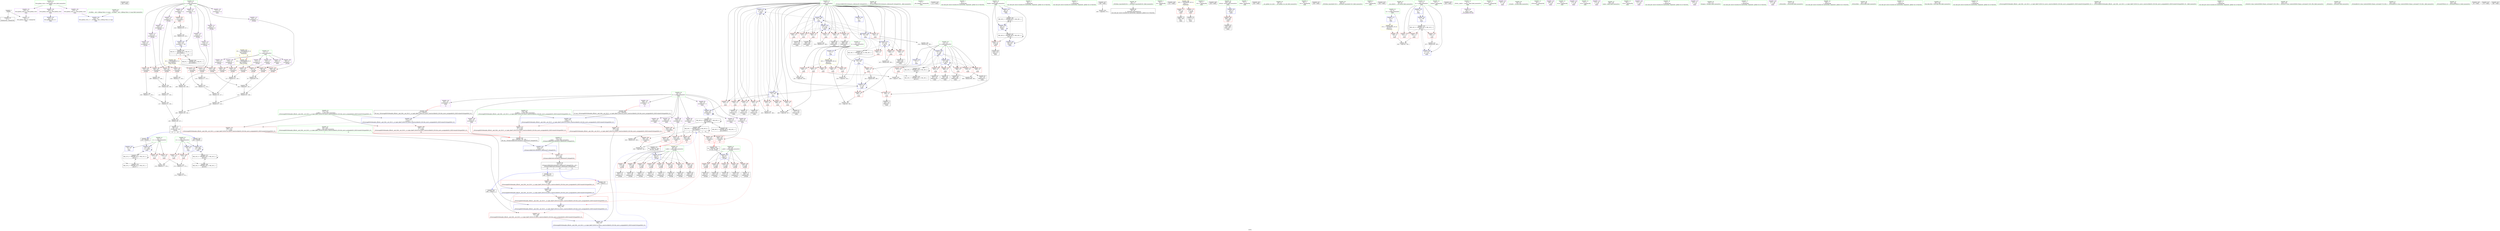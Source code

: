 digraph "SVFG" {
	label="SVFG";

	Node0x557be416a660 [shape=record,color=grey,label="{NodeID: 0\nNullPtr}"];
	Node0x557be416a660 -> Node0x557be417e500[style=solid];
	Node0x557be416a660 -> Node0x557be41821c0[style=solid];
	Node0x557be41c0430 [shape=record,color=black,label="{NodeID: 443\n196 = PHI()\n}"];
	Node0x557be4180510 [shape=record,color=red,label="{NodeID: 194\n126\<--125\n\<--arrayidx16\n_Z3calii\n}"];
	Node0x557be4180510 -> Node0x557be4190810[style=solid];
	Node0x557be417cec0 [shape=record,color=purple,label="{NodeID: 111\n100\<--23\narrayidx4\<--p\n_Z3calii\n}"];
	Node0x557be417cec0 -> Node0x557be4185f90[style=solid];
	Node0x557be417b730 [shape=record,color=green,label="{NodeID: 28\n19\<--20\nw\<--w_field_insensitive\nGlob }"];
	Node0x557be417b730 -> Node0x557be41802a0[style=solid];
	Node0x557be417b730 -> Node0x557be417d2b0[style=solid];
	Node0x557be417b730 -> Node0x557be417d380[style=solid];
	Node0x557be417b730 -> Node0x557be417d450[style=solid];
	Node0x557be417b730 -> Node0x557be417d520[style=solid];
	Node0x557be417b730 -> Node0x557be417d5f0[style=solid];
	Node0x557be417b730 -> Node0x557be417d6c0[style=solid];
	Node0x557be417b730 -> Node0x557be417d790[style=solid];
	Node0x557be417b730 -> Node0x557be417d860[style=solid];
	Node0x557be417b730 -> Node0x557be417d930[style=solid];
	Node0x557be4187a10 [shape=record,color=black,label="{NodeID: 388\nMR_30V_7 = PHI(MR_30V_9, MR_30V_6, )\npts\{200000 \}\n|{|<s8>12|<s9>12|<s10>12}}"];
	Node0x557be4187a10 -> Node0x557be4180b90[style=dashed];
	Node0x557be4187a10 -> Node0x557be4180c60[style=dashed];
	Node0x557be4187a10 -> Node0x557be4180d30[style=dashed];
	Node0x557be4187a10 -> Node0x557be4180e00[style=dashed];
	Node0x557be4187a10 -> Node0x557be4180ed0[style=dashed];
	Node0x557be4187a10 -> Node0x557be4180fa0[style=dashed];
	Node0x557be4187a10 -> Node0x557be41a2f70[style=dashed];
	Node0x557be4187a10 -> Node0x557be4187a10[style=dashed];
	Node0x557be4187a10:s8 -> Node0x557be4181480[style=dashed,color=red];
	Node0x557be4187a10:s9 -> Node0x557be4181550[style=dashed,color=red];
	Node0x557be4187a10:s10 -> Node0x557be418b4d0[style=dashed,color=red];
	Node0x557be4181cc0 [shape=record,color=blue,label="{NodeID: 222\n25\<--26\nc1\<--\nGlob }"];
	Node0x557be4181cc0 -> Node0x557be41a5080[style=dashed];
	Node0x557be41836f0 [shape=record,color=red,label="{NodeID: 139\n206\<--13\n\<--i\nmain\n}"];
	Node0x557be41836f0 -> Node0x557be4191a10[style=solid];
	Node0x557be417e230 [shape=record,color=green,label="{NodeID: 56\n387\<--388\n_ZSt4moveIRiEONSt16remove_referenceIT_E4typeEOS2_\<--_ZSt4moveIRiEONSt16remove_referenceIT_E4typeEOS2__field_insensitive\n}"];
	Node0x557be4190210 [shape=record,color=grey,label="{NodeID: 333\n157 = Binary(151, 156, )\n}"];
	Node0x557be4190210 -> Node0x557be4190090[style=solid];
	Node0x557be418b330 [shape=record,color=blue,label="{NodeID: 250\n379\<--376\n__b.addr\<--__b\n_ZSt4swapIiENSt9enable_ifIXsr6__and_ISt6__not_ISt15__is_tuple_likeIT_EESt21is_move_constructibleIS3_ESt18is_move_assignableIS3_EEE5valueEvE4typeERS3_SC_\n}"];
	Node0x557be418b330 -> Node0x557be41812e0[style=dashed];
	Node0x557be418b330 -> Node0x557be41813b0[style=dashed];
	Node0x557be4184db0 [shape=record,color=red,label="{NodeID: 167\n271\<--25\n\<--c1\nmain\n}"];
	Node0x557be4184db0 -> Node0x557be418fc10[style=solid];
	Node0x557be417f9b0 [shape=record,color=black,label="{NodeID: 84\n262\<--261\nidxprom34\<--\nmain\n}"];
	Node0x557be416b860 [shape=record,color=green,label="{NodeID: 1\n7\<--1\n__dso_handle\<--dummyObj\nGlob }"];
	Node0x557be41c0530 [shape=record,color=black,label="{NodeID: 444\n213 = PHI()\n}"];
	Node0x557be41805e0 [shape=record,color=red,label="{NodeID: 195\n133\<--132\n\<--arrayidx21\n_Z3calii\n}"];
	Node0x557be41805e0 -> Node0x557be4191110[style=solid];
	Node0x557be417cf90 [shape=record,color=purple,label="{NodeID: 112\n105\<--23\narrayidx6\<--p\n_Z3calii\n}"];
	Node0x557be417cf90 -> Node0x557be4186060[style=solid];
	Node0x557be417b830 [shape=record,color=green,label="{NodeID: 29\n21\<--22\nl\<--l_field_insensitive\nGlob }"];
	Node0x557be417b830 -> Node0x557be417da00[style=solid];
	Node0x557be417b830 -> Node0x557be417cab0[style=solid];
	Node0x557be417b830 -> Node0x557be417cb80[style=solid];
	Node0x557be417b830 -> Node0x557be417cc50[style=solid];
	Node0x557be417b830 -> Node0x557be417cd20[style=solid];
	Node0x557be417b830 -> Node0x557be417cdf0[style=solid];
	Node0x557be4181dc0 [shape=record,color=blue,label="{NodeID: 223\n28\<--26\nc2\<--\nGlob }"];
	Node0x557be4181dc0 -> Node0x557be41a5170[style=dashed];
	Node0x557be41837c0 [shape=record,color=red,label="{NodeID: 140\n210\<--13\n\<--i\nmain\n}"];
	Node0x557be41837c0 -> Node0x557be417f4d0[style=solid];
	Node0x557be417e330 [shape=record,color=green,label="{NodeID: 57\n414\<--415\n__t.addr\<--__t.addr_field_insensitive\n_ZSt4moveIRiEONSt16remove_referenceIT_E4typeEOS2_\n}"];
	Node0x557be417e330 -> Node0x557be41816f0[style=solid];
	Node0x557be417e330 -> Node0x557be418b670[style=solid];
	Node0x557be4190390 [shape=record,color=grey,label="{NodeID: 334\n309 = Binary(308, 180, )\n}"];
	Node0x557be4190390 -> Node0x557be418ae50[style=solid];
	Node0x557be418b400 [shape=record,color=blue,label="{NodeID: 251\n381\<--389\n__tmp\<--\n_ZSt4swapIiENSt9enable_ifIXsr6__and_ISt6__not_ISt15__is_tuple_likeIT_EESt21is_move_constructibleIS3_ESt18is_move_assignableIS3_EEE5valueEvE4typeERS3_SC_\n}"];
	Node0x557be418b400 -> Node0x557be4181550[style=dashed];
	Node0x557be418b400 -> Node0x557be4181620[style=dashed];
	Node0x557be4184e80 [shape=record,color=red,label="{NodeID: 168\n277\<--25\n\<--c1\nmain\n}"];
	Node0x557be4184e80 -> Node0x557be418f310[style=solid];
	Node0x557be417fa80 [shape=record,color=black,label="{NodeID: 85\n266\<--265\nidxprom36\<--\nmain\n}"];
	Node0x557be416a110 [shape=record,color=green,label="{NodeID: 2\n9\<--1\n\<--dummyObj\nCan only get source location for instruction, argument, global var or function.}"];
	Node0x557be41c0630 [shape=record,color=black,label="{NodeID: 445\n259 = PHI(80, )\n}"];
	Node0x557be41c0630 -> Node0x557be418abe0[style=solid];
	Node0x557be419f370 [shape=record,color=black,label="{NodeID: 362\nMR_8V_3 = PHI(MR_8V_4, MR_8V_2, )\npts\{240000 \}\n|{|<s3>9|<s4>10}}"];
	Node0x557be419f370 -> Node0x557be4180ac0[style=dashed];
	Node0x557be419f370 -> Node0x557be418a700[style=dashed];
	Node0x557be419f370 -> Node0x557be41a6070[style=dashed];
	Node0x557be419f370:s3 -> Node0x557be41aaf90[style=dashed,color=red];
	Node0x557be419f370:s4 -> Node0x557be41aaf90[style=dashed,color=red];
	Node0x557be41806b0 [shape=record,color=red,label="{NodeID: 196\n138\<--137\n\<--arrayidx24\n_Z3calii\n}"];
	Node0x557be41806b0 -> Node0x557be418ff10[style=solid];
	Node0x557be417d060 [shape=record,color=purple,label="{NodeID: 113\n110\<--23\narrayidx9\<--p\n_Z3calii\n}"];
	Node0x557be417d060 -> Node0x557be4186130[style=solid];
	Node0x557be417b930 [shape=record,color=green,label="{NodeID: 30\n23\<--24\np\<--p_field_insensitive\nGlob }"];
	Node0x557be417b930 -> Node0x557be417cec0[style=solid];
	Node0x557be417b930 -> Node0x557be417cf90[style=solid];
	Node0x557be417b930 -> Node0x557be417d060[style=solid];
	Node0x557be417b930 -> Node0x557be417d130[style=solid];
	Node0x557be417b930 -> Node0x557be4182390[style=solid];
	Node0x557be417b930 -> Node0x557be4182420[style=solid];
	Node0x557be417b930 -> Node0x557be41824b0[style=solid];
	Node0x557be417b930 -> Node0x557be4182580[style=solid];
	Node0x557be417b930 -> Node0x557be4182650[style=solid];
	Node0x557be417b930 -> Node0x557be4182720[style=solid];
	Node0x557be417b930 -> Node0x557be41827f0[style=solid];
	Node0x557be4181ec0 [shape=record,color=blue,label="{NodeID: 224\n30\<--31\nfound\<--\nGlob }"];
	Node0x557be4181ec0 -> Node0x557be41a5670[style=dashed];
	Node0x557be4183890 [shape=record,color=red,label="{NodeID: 141\n214\<--13\n\<--i\nmain\n}"];
	Node0x557be4183890 -> Node0x557be417f5a0[style=solid];
	Node0x557be417e400 [shape=record,color=green,label="{NodeID: 58\n53\<--419\n_GLOBAL__sub_I_Qifeng.Chen_0_0.cpp\<--_GLOBAL__sub_I_Qifeng.Chen_0_0.cpp_field_insensitive\n}"];
	Node0x557be417e400 -> Node0x557be41820c0[style=solid];
	Node0x557be4190510 [shape=record,color=grey,label="{NodeID: 335\n140 = Binary(129, 139, )\n}"];
	Node0x557be4190510 -> Node0x557be4190090[style=solid];
	Node0x557be418b4d0 [shape=record,color=blue,label="{NodeID: 252\n394\<--393\n\<--\n_ZSt4swapIiENSt9enable_ifIXsr6__and_ISt6__not_ISt15__is_tuple_likeIT_EESt21is_move_constructibleIS3_ESt18is_move_assignableIS3_EEE5valueEvE4typeERS3_SC_\n}"];
	Node0x557be418b4d0 -> Node0x557be4181620[style=dashed];
	Node0x557be418b4d0 -> Node0x557be418b5a0[style=dashed];
	Node0x557be4184f50 [shape=record,color=red,label="{NodeID: 169\n272\<--28\n\<--c2\nmain\n}"];
	Node0x557be4184f50 -> Node0x557be418fc10[style=solid];
	Node0x557be417fb50 [shape=record,color=black,label="{NodeID: 86\n286\<--285\nidxprom43\<--\nmain\n}"];
	Node0x557be416a6f0 [shape=record,color=green,label="{NodeID: 3\n26\<--1\n\<--dummyObj\nCan only get source location for instruction, argument, global var or function.}"];
	Node0x557be41c0820 [shape=record,color=black,label="{NodeID: 446\n269 = PHI(80, )\n}"];
	Node0x557be41c0820 -> Node0x557be418acb0[style=solid];
	Node0x557be4180780 [shape=record,color=red,label="{NodeID: 197\n144\<--143\n\<--arrayidx28\n_Z3calii\n}"];
	Node0x557be4180780 -> Node0x557be418fa90[style=solid];
	Node0x557be417d130 [shape=record,color=purple,label="{NodeID: 114\n114\<--23\narrayidx11\<--p\n_Z3calii\n}"];
	Node0x557be417d130 -> Node0x557be4180370[style=solid];
	Node0x557be417ba30 [shape=record,color=green,label="{NodeID: 31\n25\<--27\nc1\<--c1_field_insensitive\nGlob }"];
	Node0x557be417ba30 -> Node0x557be4184db0[style=solid];
	Node0x557be417ba30 -> Node0x557be4184e80[style=solid];
	Node0x557be417ba30 -> Node0x557be4181cc0[style=solid];
	Node0x557be417ba30 -> Node0x557be418abe0[style=solid];
	Node0x557be4181fc0 [shape=record,color=blue,label="{NodeID: 225\n423\<--52\nllvm.global_ctors_0\<--\nGlob }"];
	Node0x557be4183960 [shape=record,color=red,label="{NodeID: 142\n221\<--13\n\<--i\nmain\n}"];
	Node0x557be4183960 -> Node0x557be417f670[style=solid];
	Node0x557be417e500 [shape=record,color=black,label="{NodeID: 59\n2\<--3\ndummyVal\<--dummyVal\n}"];
	Node0x557be4190690 [shape=record,color=grey,label="{NodeID: 336\n156 = Binary(117, 155, )\n}"];
	Node0x557be4190690 -> Node0x557be4190210[style=solid];
	Node0x557be418b5a0 [shape=record,color=blue,label="{NodeID: 253\n398\<--397\n\<--\n_ZSt4swapIiENSt9enable_ifIXsr6__and_ISt6__not_ISt15__is_tuple_likeIT_EESt21is_move_constructibleIS3_ESt18is_move_assignableIS3_EEE5valueEvE4typeERS3_SC_\n|{<s0>12}}"];
	Node0x557be418b5a0:s0 -> Node0x557be4187a10[style=dashed,color=blue];
	Node0x557be4185020 [shape=record,color=red,label="{NodeID: 170\n278\<--28\n\<--c2\nmain\n}"];
	Node0x557be4185020 -> Node0x557be418f310[style=solid];
	Node0x557be417fc20 [shape=record,color=black,label="{NodeID: 87\n290\<--289\nidxprom45\<--\nmain\n}"];
	Node0x557be416ac20 [shape=record,color=green,label="{NodeID: 4\n31\<--1\n\<--dummyObj\nCan only get source location for instruction, argument, global var or function.}"];
	Node0x557be41c0920 [shape=record,color=black,label="{NodeID: 447\n280 = PHI()\n}"];
	Node0x557be41c0920 -> Node0x557be4191b90[style=solid];
	Node0x557be4180850 [shape=record,color=red,label="{NodeID: 198\n148\<--147\n\<--arrayidx30\n_Z3calii\n}"];
	Node0x557be4180850 -> Node0x557be4190990[style=solid];
	Node0x557be4182390 [shape=record,color=purple,label="{NodeID: 115\n132\<--23\narrayidx21\<--p\n_Z3calii\n}"];
	Node0x557be4182390 -> Node0x557be41805e0[style=solid];
	Node0x557be417bb30 [shape=record,color=green,label="{NodeID: 32\n28\<--29\nc2\<--c2_field_insensitive\nGlob }"];
	Node0x557be417bb30 -> Node0x557be4184f50[style=solid];
	Node0x557be417bb30 -> Node0x557be4185020[style=solid];
	Node0x557be417bb30 -> Node0x557be4181dc0[style=solid];
	Node0x557be417bb30 -> Node0x557be418acb0[style=solid];
	Node0x557be4188090 [shape=record,color=yellow,style=double,label="{NodeID: 392\n6V_1 = ENCHI(MR_6V_0)\npts\{220000 \}\nFun[_Z3calii]}"];
	Node0x557be4188090 -> Node0x557be4185df0[style=dashed];
	Node0x557be4188090 -> Node0x557be4185ec0[style=dashed];
	Node0x557be4188090 -> Node0x557be4180440[style=dashed];
	Node0x557be4188090 -> Node0x557be4180510[style=dashed];
	Node0x557be4188090 -> Node0x557be41806b0[style=dashed];
	Node0x557be41820c0 [shape=record,color=blue,label="{NodeID: 226\n424\<--53\nllvm.global_ctors_1\<--_GLOBAL__sub_I_Qifeng.Chen_0_0.cpp\nGlob }"];
	Node0x557be4183a30 [shape=record,color=red,label="{NodeID: 143\n225\<--13\n\<--i\nmain\n}"];
	Node0x557be4183a30 -> Node0x557be418a7d0[style=solid];
	Node0x557be417e600 [shape=record,color=black,label="{NodeID: 60\n64\<--65\n\<--_ZNSt8ios_base4InitD1Ev\nCan only get source location for instruction, argument, global var or function.}"];
	Node0x557be4190810 [shape=record,color=grey,label="{NodeID: 337\n127 = Binary(122, 126, )\n}"];
	Node0x557be4190810 -> Node0x557be418f910[style=solid];
	Node0x557be418b670 [shape=record,color=blue,label="{NodeID: 254\n414\<--413\n__t.addr\<--__t\n_ZSt4moveIRiEONSt16remove_referenceIT_E4typeEOS2_\n}"];
	Node0x557be418b670 -> Node0x557be41816f0[style=dashed];
	Node0x557be41850f0 [shape=record,color=red,label="{NodeID: 171\n318\<--30\n\<--found\nmain\n}"];
	Node0x557be41850f0 -> Node0x557be417fe90[style=solid];
	Node0x557be417fcf0 [shape=record,color=black,label="{NodeID: 88\n296\<--295\nidxprom48\<--\nmain\n}"];
	Node0x557be416acb0 [shape=record,color=green,label="{NodeID: 5\n33\<--1\n.str\<--dummyObj\nGlob }"];
	Node0x557be41c09f0 [shape=record,color=black,label="{NodeID: 448\n322 = PHI()\n}"];
	Node0x557be4180920 [shape=record,color=red,label="{NodeID: 199\n155\<--154\n\<--arrayidx35\n_Z3calii\n}"];
	Node0x557be4180920 -> Node0x557be4190690[style=solid];
	Node0x557be4182420 [shape=record,color=purple,label="{NodeID: 116\n143\<--23\narrayidx28\<--p\n_Z3calii\n}"];
	Node0x557be4182420 -> Node0x557be4180780[style=solid];
	Node0x557be417bc30 [shape=record,color=green,label="{NodeID: 33\n30\<--32\nfound\<--found_field_insensitive\nGlob }"];
	Node0x557be417bc30 -> Node0x557be41850f0[style=solid];
	Node0x557be417bc30 -> Node0x557be4181ec0[style=solid];
	Node0x557be417bc30 -> Node0x557be418a970[style=solid];
	Node0x557be417bc30 -> Node0x557be418ad80[style=solid];
	Node0x557be41aaf90 [shape=record,color=yellow,style=double,label="{NodeID: 393\n8V_1 = ENCHI(MR_8V_0)\npts\{240000 \}\nFun[_Z3calii]}"];
	Node0x557be41aaf90 -> Node0x557be4185f90[style=dashed];
	Node0x557be41aaf90 -> Node0x557be4186060[style=dashed];
	Node0x557be41aaf90 -> Node0x557be4186130[style=dashed];
	Node0x557be41aaf90 -> Node0x557be4180370[style=dashed];
	Node0x557be41aaf90 -> Node0x557be41805e0[style=dashed];
	Node0x557be41aaf90 -> Node0x557be4180780[style=dashed];
	Node0x557be41aaf90 -> Node0x557be4180850[style=dashed];
	Node0x557be41aaf90 -> Node0x557be4180920[style=dashed];
	Node0x557be41821c0 [shape=record,color=blue, style = dotted,label="{NodeID: 227\n425\<--3\nllvm.global_ctors_2\<--dummyVal\nGlob }"];
	Node0x557be4183b00 [shape=record,color=red,label="{NodeID: 144\n226\<--13\n\<--i\nmain\n}"];
	Node0x557be4183b00 -> Node0x557be417f740[style=solid];
	Node0x557be417e700 [shape=record,color=black,label="{NodeID: 61\n90\<--89\nidxprom\<--\n_Z3calii\n}"];
	Node0x557be4190990 [shape=record,color=grey,label="{NodeID: 338\n149 = Binary(117, 148, )\n}"];
	Node0x557be4190990 -> Node0x557be418fa90[style=solid];
	Node0x557be41851c0 [shape=record,color=red,label="{NodeID: 172\n166\<--37\n\<--stdin\nmain\n}"];
	Node0x557be41851c0 -> Node0x557be417f260[style=solid];
	Node0x557be417fdc0 [shape=record,color=black,label="{NodeID: 89\n299\<--298\nidxprom50\<--\nmain\n}"];
	Node0x557be416ad40 [shape=record,color=green,label="{NodeID: 6\n35\<--1\n.str.1\<--dummyObj\nGlob }"];
	Node0x557be41c0ac0 [shape=record,color=black,label="{NodeID: 449\n326 = PHI()\n}"];
	Node0x557be41809f0 [shape=record,color=red,label="{NodeID: 200\n360\<--163\n\<--retval\nmain\n}"];
	Node0x557be41809f0 -> Node0x557be4180030[style=solid];
	Node0x557be41824b0 [shape=record,color=purple,label="{NodeID: 117\n147\<--23\narrayidx30\<--p\n_Z3calii\n}"];
	Node0x557be41824b0 -> Node0x557be4180850[style=solid];
	Node0x557be417bd30 [shape=record,color=green,label="{NodeID: 34\n51\<--55\nllvm.global_ctors\<--llvm.global_ctors_field_insensitive\nGlob }"];
	Node0x557be417bd30 -> Node0x557be4182e70[style=solid];
	Node0x557be417bd30 -> Node0x557be4182f40[style=solid];
	Node0x557be417bd30 -> Node0x557be4183040[style=solid];
	Node0x557be41822c0 [shape=record,color=blue,label="{NodeID: 228\n83\<--81\ni.addr\<--i\n_Z3calii\n}"];
	Node0x557be41822c0 -> Node0x557be4185360[style=dashed];
	Node0x557be41822c0 -> Node0x557be4185430[style=dashed];
	Node0x557be41822c0 -> Node0x557be4185500[style=dashed];
	Node0x557be41822c0 -> Node0x557be41855d0[style=dashed];
	Node0x557be41822c0 -> Node0x557be41856a0[style=dashed];
	Node0x557be41822c0 -> Node0x557be4185770[style=dashed];
	Node0x557be41822c0 -> Node0x557be4185840[style=dashed];
	Node0x557be41822c0 -> Node0x557be4185910[style=dashed];
	Node0x557be4183bd0 [shape=record,color=red,label="{NodeID: 145\n231\<--13\n\<--i\nmain\n}"];
	Node0x557be4183bd0 -> Node0x557be4190e10[style=solid];
	Node0x557be417e7d0 [shape=record,color=black,label="{NodeID: 62\n94\<--93\nidxprom1\<--\n_Z3calii\n}"];
	Node0x557be4190b10 [shape=record,color=grey,label="{NodeID: 339\n244 = Binary(243, 180, )\n}"];
	Node0x557be4190b10 -> Node0x557be418ab10[style=solid];
	Node0x557be4185290 [shape=record,color=red,label="{NodeID: 173\n172\<--42\n\<--stdout\nmain\n}"];
	Node0x557be4185290 -> Node0x557be417f330[style=solid];
	Node0x557be417fe90 [shape=record,color=black,label="{NodeID: 90\n319\<--318\ntobool\<--\nmain\n}"];
	Node0x557be416add0 [shape=record,color=green,label="{NodeID: 7\n37\<--1\nstdin\<--dummyObj\nGlob }"];
	Node0x557be41c0b90 [shape=record,color=black,label="{NodeID: 450\n330 = PHI()\n}"];
	Node0x557be4180ac0 [shape=record,color=red,label="{NodeID: 201\n217\<--216\n\<--arrayidx15\nmain\n}"];
	Node0x557be4180ac0 -> Node0x557be4191290[style=solid];
	Node0x557be4182580 [shape=record,color=purple,label="{NodeID: 118\n154\<--23\narrayidx35\<--p\n_Z3calii\n}"];
	Node0x557be4182580 -> Node0x557be4180920[style=solid];
	Node0x557be417be30 [shape=record,color=green,label="{NodeID: 35\n56\<--57\n__cxx_global_var_init\<--__cxx_global_var_init_field_insensitive\n}"];
	Node0x557be418a220 [shape=record,color=blue,label="{NodeID: 229\n85\<--82\nj.addr\<--j\n_Z3calii\n}"];
	Node0x557be418a220 -> Node0x557be41859e0[style=dashed];
	Node0x557be418a220 -> Node0x557be4185ab0[style=dashed];
	Node0x557be418a220 -> Node0x557be4185b80[style=dashed];
	Node0x557be418a220 -> Node0x557be4185c50[style=dashed];
	Node0x557be418a220 -> Node0x557be4185d20[style=dashed];
	Node0x557be4183ca0 [shape=record,color=red,label="{NodeID: 146\n239\<--13\n\<--i\nmain\n}"];
	Node0x557be4183ca0 -> Node0x557be4192490[style=solid];
	Node0x557be417e8a0 [shape=record,color=black,label="{NodeID: 63\n99\<--98\nidxprom3\<--\n_Z3calii\n}"];
	Node0x557be4190c90 [shape=record,color=grey,label="{NodeID: 340\n314 = Binary(313, 180, )\n}"];
	Node0x557be4190c90 -> Node0x557be418af20[style=solid];
	Node0x557be4185360 [shape=record,color=red,label="{NodeID: 174\n89\<--83\n\<--i.addr\n_Z3calii\n}"];
	Node0x557be4185360 -> Node0x557be417e700[style=solid];
	Node0x557be417ff60 [shape=record,color=black,label="{NodeID: 91\n340\<--339\nidxprom65\<--\nmain\n}"];
	Node0x557be416ae60 [shape=record,color=green,label="{NodeID: 8\n38\<--1\n.str.2\<--dummyObj\nGlob }"];
	Node0x557be41c0c60 [shape=record,color=black,label="{NodeID: 451\n338 = PHI()\n}"];
	Node0x557be4180b90 [shape=record,color=red,label="{NodeID: 202\n254\<--253\n\<--arrayidx30\nmain\n|{<s0>9}}"];
	Node0x557be4180b90:s0 -> Node0x557be41c13e0[style=solid,color=red];
	Node0x557be4182650 [shape=record,color=purple,label="{NodeID: 119\n212\<--23\narrayidx12\<--p\nmain\n}"];
	Node0x557be417bf30 [shape=record,color=green,label="{NodeID: 36\n60\<--61\n_ZNSt8ios_base4InitC1Ev\<--_ZNSt8ios_base4InitC1Ev_field_insensitive\n}"];
	Node0x557be418a2f0 [shape=record,color=blue,label="{NodeID: 230\n163\<--9\nretval\<--\nmain\n}"];
	Node0x557be418a2f0 -> Node0x557be41809f0[style=dashed];
	Node0x557be4183d70 [shape=record,color=red,label="{NodeID: 147\n243\<--13\n\<--i\nmain\n}"];
	Node0x557be4183d70 -> Node0x557be4190b10[style=solid];
	Node0x557be417e970 [shape=record,color=black,label="{NodeID: 64\n104\<--103\nidxprom5\<--\n_Z3calii\n}"];
	Node0x557be4190e10 [shape=record,color=grey,label="{NodeID: 341\n232 = Binary(231, 180, )\n}"];
	Node0x557be4190e10 -> Node0x557be418a8a0[style=solid];
	Node0x557be4185430 [shape=record,color=red,label="{NodeID: 175\n98\<--83\n\<--i.addr\n_Z3calii\n}"];
	Node0x557be4185430 -> Node0x557be417e8a0[style=solid];
	Node0x557be4180030 [shape=record,color=black,label="{NodeID: 92\n162\<--360\nmain_ret\<--\nmain\n}"];
	Node0x557be41696d0 [shape=record,color=green,label="{NodeID: 9\n40\<--1\n.str.3\<--dummyObj\nGlob }"];
	Node0x557be41c0d90 [shape=record,color=black,label="{NodeID: 452\n344 = PHI()\n}"];
	Node0x557be4180c60 [shape=record,color=red,label="{NodeID: 203\n258\<--257\n\<--arrayidx32\nmain\n|{<s0>9}}"];
	Node0x557be4180c60:s0 -> Node0x557be41c15f0[style=solid,color=red];
	Node0x557be4182720 [shape=record,color=purple,label="{NodeID: 120\n216\<--23\narrayidx15\<--p\nmain\n}"];
	Node0x557be4182720 -> Node0x557be4180ac0[style=solid];
	Node0x557be417c030 [shape=record,color=green,label="{NodeID: 37\n66\<--67\n__cxa_atexit\<--__cxa_atexit_field_insensitive\n}"];
	Node0x557be418a3c0 [shape=record,color=blue,label="{NodeID: 231\n11\<--180\nti\<--\nmain\n}"];
	Node0x557be418a3c0 -> Node0x557be41a3970[style=dashed];
	Node0x557be4183e40 [shape=record,color=red,label="{NodeID: 148\n251\<--13\n\<--i\nmain\n}"];
	Node0x557be4183e40 -> Node0x557be417f810[style=solid];
	Node0x557be417ea40 [shape=record,color=black,label="{NodeID: 65\n109\<--108\nidxprom8\<--\n_Z3calii\n}"];
	Node0x557be4190f90 [shape=record,color=grey,label="{NodeID: 342\n97 = Binary(92, 96, )\n}"];
	Node0x557be4190f90 -> Node0x557be4191710[style=solid];
	Node0x557be4185500 [shape=record,color=red,label="{NodeID: 176\n108\<--83\n\<--i.addr\n_Z3calii\n}"];
	Node0x557be4185500 -> Node0x557be417ea40[style=solid];
	Node0x557be4180100 [shape=record,color=black,label="{NodeID: 93\n412\<--417\n_ZSt4moveIRiEONSt16remove_referenceIT_E4typeEOS2__ret\<--\n_ZSt4moveIRiEONSt16remove_referenceIT_E4typeEOS2_\n|{<s0>19|<s1>20|<s2>21}}"];
	Node0x557be4180100:s0 -> Node0x557be41c0f30[style=solid,color=blue];
	Node0x557be4180100:s1 -> Node0x557be41c1160[style=solid,color=blue];
	Node0x557be4180100:s2 -> Node0x557be41c12a0[style=solid,color=blue];
	Node0x557be4169760 [shape=record,color=green,label="{NodeID: 10\n42\<--1\nstdout\<--dummyObj\nGlob }"];
	Node0x557be41c0e60 [shape=record,color=black,label="{NodeID: 453\n350 = PHI()\n}"];
	Node0x557be41a1b70 [shape=record,color=black,label="{NodeID: 370\nMR_18V_4 = PHI(MR_18V_6, MR_18V_3, )\npts\{16 \}\n}"];
	Node0x557be41a1b70 -> Node0x557be418ab10[style=dashed];
	Node0x557be41a1b70 -> Node0x557be41a1b70[style=dashed];
	Node0x557be41a1b70 -> Node0x557be41a4370[style=dashed];
	Node0x557be4180d30 [shape=record,color=red,label="{NodeID: 204\n264\<--263\n\<--arrayidx35\nmain\n|{<s0>10}}"];
	Node0x557be4180d30:s0 -> Node0x557be41c13e0[style=solid,color=red];
	Node0x557be41827f0 [shape=record,color=purple,label="{NodeID: 121\n223\<--23\narrayidx17\<--p\nmain\n}"];
	Node0x557be41827f0 -> Node0x557be418a700[style=solid];
	Node0x557be417c130 [shape=record,color=green,label="{NodeID: 38\n65\<--71\n_ZNSt8ios_base4InitD1Ev\<--_ZNSt8ios_base4InitD1Ev_field_insensitive\n}"];
	Node0x557be417c130 -> Node0x557be417e600[style=solid];
	Node0x557be418a490 [shape=record,color=blue,label="{NodeID: 232\n13\<--180\ni\<--\nmain\n}"];
	Node0x557be418a490 -> Node0x557be4183480[style=dashed];
	Node0x557be418a490 -> Node0x557be4183550[style=dashed];
	Node0x557be418a490 -> Node0x557be4183620[style=dashed];
	Node0x557be418a490 -> Node0x557be418a560[style=dashed];
	Node0x557be418a490 -> Node0x557be418a630[style=dashed];
	Node0x557be4183f10 [shape=record,color=red,label="{NodeID: 149\n265\<--13\n\<--i\nmain\n}"];
	Node0x557be4183f10 -> Node0x557be417fa80[style=solid];
	Node0x557be417eb10 [shape=record,color=black,label="{NodeID: 66\n113\<--112\nidxprom10\<--\n_Z3calii\n}"];
	Node0x557be4191110 [shape=record,color=grey,label="{NodeID: 343\n134 = Binary(117, 133, )\n}"];
	Node0x557be4191110 -> Node0x557be418ff10[style=solid];
	Node0x557be41855d0 [shape=record,color=red,label="{NodeID: 177\n119\<--83\n\<--i.addr\n_Z3calii\n}"];
	Node0x557be41855d0 -> Node0x557be417ebe0[style=solid];
	Node0x557be41801d0 [shape=record,color=purple,label="{NodeID: 94\n62\<--4\n\<--_ZStL8__ioinit\n__cxx_global_var_init\n}"];
	Node0x557be41697f0 [shape=record,color=green,label="{NodeID: 11\n43\<--1\n_ZSt3cin\<--dummyObj\nGlob }"];
	Node0x557be41c0f30 [shape=record,color=black,label="{NodeID: 454\n386 = PHI(412, )\n}"];
	Node0x557be41c0f30 -> Node0x557be4181480[style=solid];
	Node0x557be41a2070 [shape=record,color=black,label="{NodeID: 371\nMR_22V_4 = PHI(MR_22V_5, MR_22V_3, )\npts\{27 \}\n}"];
	Node0x557be41a2070 -> Node0x557be418abe0[style=dashed];
	Node0x557be41a2070 -> Node0x557be41a2070[style=dashed];
	Node0x557be41a2070 -> Node0x557be41a5080[style=dashed];
	Node0x557be4180e00 [shape=record,color=red,label="{NodeID: 205\n268\<--267\n\<--arrayidx37\nmain\n|{<s0>10}}"];
	Node0x557be4180e00:s0 -> Node0x557be41c15f0[style=solid,color=red];
	Node0x557be41828c0 [shape=record,color=purple,label="{NodeID: 122\n167\<--33\n\<--.str\nmain\n}"];
	Node0x557be417c230 [shape=record,color=green,label="{NodeID: 39\n78\<--79\n_Z3calii\<--_Z3calii_field_insensitive\n}"];
	Node0x557be41ab4a0 [shape=record,color=yellow,style=double,label="{NodeID: 399\n10V_1 = ENCHI(MR_10V_0)\npts\{1 \}\nFun[main]}"];
	Node0x557be41ab4a0 -> Node0x557be41851c0[style=dashed];
	Node0x557be41ab4a0 -> Node0x557be4185290[style=dashed];
	Node0x557be418a560 [shape=record,color=blue,label="{NodeID: 233\n13\<--201\ni\<--inc\nmain\n}"];
	Node0x557be418a560 -> Node0x557be4183480[style=dashed];
	Node0x557be418a560 -> Node0x557be4183550[style=dashed];
	Node0x557be418a560 -> Node0x557be4183620[style=dashed];
	Node0x557be418a560 -> Node0x557be418a560[style=dashed];
	Node0x557be418a560 -> Node0x557be418a630[style=dashed];
	Node0x557be4183fe0 [shape=record,color=red,label="{NodeID: 150\n285\<--13\n\<--i\nmain\n}"];
	Node0x557be4183fe0 -> Node0x557be417fb50[style=solid];
	Node0x557be417ebe0 [shape=record,color=black,label="{NodeID: 67\n120\<--119\nidxprom13\<--\n_Z3calii\n}"];
	Node0x557be4191290 [shape=record,color=grey,label="{NodeID: 344\n218 = Binary(219, 217, )\n}"];
	Node0x557be4191290 -> Node0x557be4191410[style=solid];
	Node0x557be41856a0 [shape=record,color=red,label="{NodeID: 178\n130\<--83\n\<--i.addr\n_Z3calii\n}"];
	Node0x557be41856a0 -> Node0x557be417ed80[style=solid];
	Node0x557be41802a0 [shape=record,color=purple,label="{NodeID: 95\n228\<--19\narrayidx19\<--w\nmain\n}"];
	Node0x557be41802a0 -> Node0x557be418a7d0[style=solid];
	Node0x557be4169880 [shape=record,color=green,label="{NodeID: 12\n44\<--1\n_ZSt4cout\<--dummyObj\nGlob }"];
	Node0x557be41c1160 [shape=record,color=black,label="{NodeID: 455\n392 = PHI(412, )\n}"];
	Node0x557be41c1160 -> Node0x557be4181550[style=solid];
	Node0x557be41a2570 [shape=record,color=black,label="{NodeID: 372\nMR_24V_4 = PHI(MR_24V_5, MR_24V_3, )\npts\{29 \}\n}"];
	Node0x557be41a2570 -> Node0x557be418acb0[style=dashed];
	Node0x557be41a2570 -> Node0x557be41a2570[style=dashed];
	Node0x557be41a2570 -> Node0x557be41a5170[style=dashed];
	Node0x557be4180ed0 [shape=record,color=red,label="{NodeID: 206\n288\<--287\n\<--arrayidx44\nmain\n}"];
	Node0x557be4180ed0 -> Node0x557be4191d10[style=solid];
	Node0x557be4182990 [shape=record,color=purple,label="{NodeID: 123\n168\<--35\n\<--.str.1\nmain\n}"];
	Node0x557be417c330 [shape=record,color=green,label="{NodeID: 40\n83\<--84\ni.addr\<--i.addr_field_insensitive\n_Z3calii\n}"];
	Node0x557be417c330 -> Node0x557be4185360[style=solid];
	Node0x557be417c330 -> Node0x557be4185430[style=solid];
	Node0x557be417c330 -> Node0x557be4185500[style=solid];
	Node0x557be417c330 -> Node0x557be41855d0[style=solid];
	Node0x557be417c330 -> Node0x557be41856a0[style=solid];
	Node0x557be417c330 -> Node0x557be4185770[style=solid];
	Node0x557be417c330 -> Node0x557be4185840[style=solid];
	Node0x557be417c330 -> Node0x557be4185910[style=solid];
	Node0x557be417c330 -> Node0x557be41822c0[style=solid];
	Node0x557be41ab5b0 [shape=record,color=yellow,style=double,label="{NodeID: 400\n12V_1 = ENCHI(MR_12V_0)\npts\{10 \}\nFun[main]}"];
	Node0x557be41ab5b0 -> Node0x557be4183140[style=dashed];
	Node0x557be418a630 [shape=record,color=blue,label="{NodeID: 234\n13\<--180\ni\<--\nmain\n}"];
	Node0x557be418a630 -> Node0x557be41836f0[style=dashed];
	Node0x557be418a630 -> Node0x557be41837c0[style=dashed];
	Node0x557be418a630 -> Node0x557be4183890[style=dashed];
	Node0x557be418a630 -> Node0x557be4183960[style=dashed];
	Node0x557be418a630 -> Node0x557be4183a30[style=dashed];
	Node0x557be418a630 -> Node0x557be4183b00[style=dashed];
	Node0x557be418a630 -> Node0x557be4183bd0[style=dashed];
	Node0x557be418a630 -> Node0x557be418a8a0[style=dashed];
	Node0x557be418a630 -> Node0x557be418aa40[style=dashed];
	Node0x557be41840b0 [shape=record,color=red,label="{NodeID: 151\n295\<--13\n\<--i\nmain\n}"];
	Node0x557be41840b0 -> Node0x557be417fcf0[style=solid];
	Node0x557be417ecb0 [shape=record,color=black,label="{NodeID: 68\n124\<--123\nidxprom15\<--\n_Z3calii\n}"];
	Node0x557be4191410 [shape=record,color=grey,label="{NodeID: 345\n220 = Binary(218, 219, )\n}"];
	Node0x557be4191410 -> Node0x557be418a700[style=solid];
	Node0x557be4185770 [shape=record,color=red,label="{NodeID: 179\n135\<--83\n\<--i.addr\n_Z3calii\n}"];
	Node0x557be4185770 -> Node0x557be417ee50[style=solid];
	Node0x557be417d2b0 [shape=record,color=purple,label="{NodeID: 96\n253\<--19\narrayidx30\<--w\nmain\n}"];
	Node0x557be417d2b0 -> Node0x557be4180b90[style=solid];
	Node0x557be4169950 [shape=record,color=green,label="{NodeID: 13\n45\<--1\n.str.4\<--dummyObj\nGlob }"];
	Node0x557be41c12a0 [shape=record,color=black,label="{NodeID: 456\n396 = PHI(412, )\n}"];
	Node0x557be41c12a0 -> Node0x557be4181620[style=solid];
	Node0x557be4180fa0 [shape=record,color=red,label="{NodeID: 207\n292\<--291\n\<--arrayidx46\nmain\n}"];
	Node0x557be4180fa0 -> Node0x557be4191d10[style=solid];
	Node0x557be4182a60 [shape=record,color=purple,label="{NodeID: 124\n173\<--38\n\<--.str.2\nmain\n}"];
	Node0x557be417c400 [shape=record,color=green,label="{NodeID: 41\n85\<--86\nj.addr\<--j.addr_field_insensitive\n_Z3calii\n}"];
	Node0x557be417c400 -> Node0x557be41859e0[style=solid];
	Node0x557be417c400 -> Node0x557be4185ab0[style=solid];
	Node0x557be417c400 -> Node0x557be4185b80[style=solid];
	Node0x557be417c400 -> Node0x557be4185c50[style=solid];
	Node0x557be417c400 -> Node0x557be4185d20[style=solid];
	Node0x557be417c400 -> Node0x557be418a220[style=solid];
	Node0x557be418a700 [shape=record,color=blue,label="{NodeID: 235\n223\<--220\narrayidx17\<--div\nmain\n}"];
	Node0x557be418a700 -> Node0x557be419f370[style=dashed];
	Node0x557be4184180 [shape=record,color=red,label="{NodeID: 152\n313\<--13\n\<--i\nmain\n}"];
	Node0x557be4184180 -> Node0x557be4190c90[style=solid];
	Node0x557be417ed80 [shape=record,color=black,label="{NodeID: 69\n131\<--130\nidxprom20\<--\n_Z3calii\n}"];
	Node0x557be4191590 [shape=record,color=grey,label="{NodeID: 346\n343 = Binary(342, 180, )\n}"];
	Node0x557be4185840 [shape=record,color=red,label="{NodeID: 180\n141\<--83\n\<--i.addr\n_Z3calii\n}"];
	Node0x557be4185840 -> Node0x557be417ef20[style=solid];
	Node0x557be417d380 [shape=record,color=purple,label="{NodeID: 97\n257\<--19\narrayidx32\<--w\nmain\n}"];
	Node0x557be417d380 -> Node0x557be4180c60[style=solid];
	Node0x557be417aac0 [shape=record,color=green,label="{NodeID: 14\n47\<--1\n.str.5\<--dummyObj\nGlob }"];
	Node0x557be41c13e0 [shape=record,color=black,label="{NodeID: 457\n81 = PHI(254, 264, )\n0th arg _Z3calii }"];
	Node0x557be41c13e0 -> Node0x557be41822c0[style=solid];
	Node0x557be41a2f70 [shape=record,color=black,label="{NodeID: 374\nMR_30V_6 = PHI(MR_30V_7, MR_30V_5, )\npts\{200000 \}\n}"];
	Node0x557be41a2f70 -> Node0x557be4181070[style=dashed];
	Node0x557be41a2f70 -> Node0x557be41a2f70[style=dashed];
	Node0x557be41a2f70 -> Node0x557be41a5b70[style=dashed];
	Node0x557be41a2f70 -> Node0x557be4187a10[style=dashed];
	Node0x557be4181070 [shape=record,color=red,label="{NodeID: 208\n342\<--341\n\<--arrayidx66\nmain\n}"];
	Node0x557be4181070 -> Node0x557be4191590[style=solid];
	Node0x557be4182b30 [shape=record,color=purple,label="{NodeID: 125\n174\<--40\n\<--.str.3\nmain\n}"];
	Node0x557be417c4d0 [shape=record,color=green,label="{NodeID: 42\n160\<--161\nmain\<--main_field_insensitive\n}"];
	Node0x557be418a7d0 [shape=record,color=blue,label="{NodeID: 236\n228\<--225\narrayidx19\<--\nmain\n}"];
	Node0x557be418a7d0 -> Node0x557be418a7d0[style=dashed];
	Node0x557be418a7d0 -> Node0x557be41a2f70[style=dashed];
	Node0x557be4184250 [shape=record,color=red,label="{NodeID: 153\n333\<--13\n\<--i\nmain\n}"];
	Node0x557be4184250 -> Node0x557be4192610[style=solid];
	Node0x557be417ee50 [shape=record,color=black,label="{NodeID: 70\n136\<--135\nidxprom23\<--\n_Z3calii\n}"];
	Node0x557be4191710 [shape=record,color=grey,label="{NodeID: 347\n102 = Binary(97, 101, )\n}"];
	Node0x557be4191710 -> Node0x557be4191890[style=solid];
	Node0x557be4185910 [shape=record,color=red,label="{NodeID: 181\n152\<--83\n\<--i.addr\n_Z3calii\n}"];
	Node0x557be4185910 -> Node0x557be417f0c0[style=solid];
	Node0x557be417d450 [shape=record,color=purple,label="{NodeID: 98\n263\<--19\narrayidx35\<--w\nmain\n}"];
	Node0x557be417d450 -> Node0x557be4180d30[style=solid];
	Node0x557be417ab50 [shape=record,color=green,label="{NodeID: 15\n49\<--1\n.str.6\<--dummyObj\nGlob }"];
	Node0x557be41c15f0 [shape=record,color=black,label="{NodeID: 458\n82 = PHI(258, 268, )\n1st arg _Z3calii }"];
	Node0x557be41c15f0 -> Node0x557be418a220[style=solid];
	Node0x557be4181140 [shape=record,color=red,label="{NodeID: 209\n385\<--377\n\<--__a.addr\n_ZSt4swapIiENSt9enable_ifIXsr6__and_ISt6__not_ISt15__is_tuple_likeIT_EESt21is_move_constructibleIS3_ESt18is_move_assignableIS3_EEE5valueEvE4typeERS3_SC_\n|{<s0>19}}"];
	Node0x557be4181140:s0 -> Node0x557be41c1990[style=solid,color=red];
	Node0x557be4182c00 [shape=record,color=purple,label="{NodeID: 126\n321\<--45\n\<--.str.4\nmain\n}"];
	Node0x557be417c5d0 [shape=record,color=green,label="{NodeID: 43\n163\<--164\nretval\<--retval_field_insensitive\nmain\n}"];
	Node0x557be417c5d0 -> Node0x557be41809f0[style=solid];
	Node0x557be417c5d0 -> Node0x557be418a2f0[style=solid];
	Node0x557be418ee90 [shape=record,color=grey,label="{NodeID: 320\n151 = Binary(117, 150, )\n}"];
	Node0x557be418ee90 -> Node0x557be4190210[style=solid];
	Node0x557be418a8a0 [shape=record,color=blue,label="{NodeID: 237\n13\<--232\ni\<--inc21\nmain\n}"];
	Node0x557be418a8a0 -> Node0x557be41836f0[style=dashed];
	Node0x557be418a8a0 -> Node0x557be41837c0[style=dashed];
	Node0x557be418a8a0 -> Node0x557be4183890[style=dashed];
	Node0x557be418a8a0 -> Node0x557be4183960[style=dashed];
	Node0x557be418a8a0 -> Node0x557be4183a30[style=dashed];
	Node0x557be418a8a0 -> Node0x557be4183b00[style=dashed];
	Node0x557be418a8a0 -> Node0x557be4183bd0[style=dashed];
	Node0x557be418a8a0 -> Node0x557be418a8a0[style=dashed];
	Node0x557be418a8a0 -> Node0x557be418aa40[style=dashed];
	Node0x557be4184320 [shape=record,color=red,label="{NodeID: 154\n339\<--13\n\<--i\nmain\n}"];
	Node0x557be4184320 -> Node0x557be417ff60[style=solid];
	Node0x557be417ef20 [shape=record,color=black,label="{NodeID: 71\n142\<--141\nidxprom27\<--\n_Z3calii\n}"];
	Node0x557be4191890 [shape=record,color=grey,label="{NodeID: 348\n107 = Binary(102, 106, )\n}"];
	Node0x557be4191890 -> Node0x557be418f790[style=solid];
	Node0x557be41859e0 [shape=record,color=red,label="{NodeID: 182\n93\<--85\n\<--j.addr\n_Z3calii\n}"];
	Node0x557be41859e0 -> Node0x557be417e7d0[style=solid];
	Node0x557be417d520 [shape=record,color=purple,label="{NodeID: 99\n267\<--19\narrayidx37\<--w\nmain\n}"];
	Node0x557be417d520 -> Node0x557be4180e00[style=solid];
	Node0x557be417abe0 [shape=record,color=green,label="{NodeID: 16\n52\<--1\n\<--dummyObj\nCan only get source location for instruction, argument, global var or function.}"];
	Node0x557be41c1770 [shape=record,color=black,label="{NodeID: 459\n375 = PHI(297, )\n0th arg _ZSt4swapIiENSt9enable_ifIXsr6__and_ISt6__not_ISt15__is_tuple_likeIT_EESt21is_move_constructibleIS3_ESt18is_move_assignableIS3_EEE5valueEvE4typeERS3_SC_ }"];
	Node0x557be41c1770 -> Node0x557be418b260[style=solid];
	Node0x557be41a3970 [shape=record,color=black,label="{NodeID: 376\nMR_14V_3 = PHI(MR_14V_4, MR_14V_2, )\npts\{12 \}\n}"];
	Node0x557be41a3970 -> Node0x557be4183210[style=dashed];
	Node0x557be41a3970 -> Node0x557be41832e0[style=dashed];
	Node0x557be41a3970 -> Node0x557be41833b0[style=dashed];
	Node0x557be41a3970 -> Node0x557be418b190[style=dashed];
	Node0x557be4181210 [shape=record,color=red,label="{NodeID: 210\n394\<--377\n\<--__a.addr\n_ZSt4swapIiENSt9enable_ifIXsr6__and_ISt6__not_ISt15__is_tuple_likeIT_EESt21is_move_constructibleIS3_ESt18is_move_assignableIS3_EEE5valueEvE4typeERS3_SC_\n}"];
	Node0x557be4181210 -> Node0x557be418b4d0[style=solid];
	Node0x557be4182cd0 [shape=record,color=purple,label="{NodeID: 127\n329\<--47\n\<--.str.5\nmain\n}"];
	Node0x557be417c6a0 [shape=record,color=green,label="{NodeID: 44\n170\<--171\nfreopen\<--freopen_field_insensitive\n}"];
	Node0x557be41ab930 [shape=record,color=yellow,style=double,label="{NodeID: 404\n20V_1 = ENCHI(MR_20V_0)\npts\{18 \}\nFun[main]}"];
	Node0x557be41ab930 -> Node0x557be41849a0[style=dashed];
	Node0x557be41ab930 -> Node0x557be4184a70[style=dashed];
	Node0x557be41ab930 -> Node0x557be4184b40[style=dashed];
	Node0x557be41ab930 -> Node0x557be4184c10[style=dashed];
	Node0x557be41ab930 -> Node0x557be4184ce0[style=dashed];
	Node0x557be418f010 [shape=record,color=grey,label="{NodeID: 321\n347 = Binary(346, 180, )\n}"];
	Node0x557be418f010 -> Node0x557be418b0c0[style=solid];
	Node0x557be418a970 [shape=record,color=blue,label="{NodeID: 238\n30\<--31\nfound\<--\nmain\n}"];
	Node0x557be418a970 -> Node0x557be41850f0[style=dashed];
	Node0x557be418a970 -> Node0x557be418a970[style=dashed];
	Node0x557be418a970 -> Node0x557be41a5670[style=dashed];
	Node0x557be418a970 -> Node0x557be4187510[style=dashed];
	Node0x557be41843f0 [shape=record,color=red,label="{NodeID: 155\n346\<--13\n\<--i\nmain\n}"];
	Node0x557be41843f0 -> Node0x557be418f010[style=solid];
	Node0x557be417eff0 [shape=record,color=black,label="{NodeID: 72\n146\<--145\nidxprom29\<--\n_Z3calii\n}"];
	Node0x557be4191a10 [shape=record,color=grey,label="{NodeID: 349\n208 = cmp(206, 207, )\n}"];
	Node0x557be4185ab0 [shape=record,color=red,label="{NodeID: 183\n103\<--85\n\<--j.addr\n_Z3calii\n}"];
	Node0x557be4185ab0 -> Node0x557be417e970[style=solid];
	Node0x557be417d5f0 [shape=record,color=purple,label="{NodeID: 100\n287\<--19\narrayidx44\<--w\nmain\n}"];
	Node0x557be417d5f0 -> Node0x557be4180ed0[style=solid];
	Node0x557be417ac70 [shape=record,color=green,label="{NodeID: 17\n117\<--1\n\<--dummyObj\nCan only get source location for instruction, argument, global var or function.}"];
	Node0x557be41c1880 [shape=record,color=black,label="{NodeID: 460\n376 = PHI(300, )\n1st arg _ZSt4swapIiENSt9enable_ifIXsr6__and_ISt6__not_ISt15__is_tuple_likeIT_EESt21is_move_constructibleIS3_ESt18is_move_assignableIS3_EEE5valueEvE4typeERS3_SC_ }"];
	Node0x557be41c1880 -> Node0x557be418b330[style=solid];
	Node0x557be41a3e70 [shape=record,color=black,label="{NodeID: 377\nMR_16V_2 = PHI(MR_16V_14, MR_16V_1, )\npts\{14 \}\n}"];
	Node0x557be41a3e70 -> Node0x557be418a490[style=dashed];
	Node0x557be41812e0 [shape=record,color=red,label="{NodeID: 211\n391\<--379\n\<--__b.addr\n_ZSt4swapIiENSt9enable_ifIXsr6__and_ISt6__not_ISt15__is_tuple_likeIT_EESt21is_move_constructibleIS3_ESt18is_move_assignableIS3_EEE5valueEvE4typeERS3_SC_\n|{<s0>20}}"];
	Node0x557be41812e0:s0 -> Node0x557be41c1990[style=solid,color=red];
	Node0x557be4182da0 [shape=record,color=purple,label="{NodeID: 128\n337\<--49\n\<--.str.6\nmain\n}"];
	Node0x557be417c7a0 [shape=record,color=green,label="{NodeID: 45\n177\<--178\n_ZNSirsERi\<--_ZNSirsERi_field_insensitive\n}"];
	Node0x557be418f190 [shape=record,color=grey,label="{NodeID: 322\n357 = Binary(356, 180, )\n}"];
	Node0x557be418f190 -> Node0x557be418b190[style=solid];
	Node0x557be418aa40 [shape=record,color=blue,label="{NodeID: 239\n13\<--180\ni\<--\nmain\n}"];
	Node0x557be418aa40 -> Node0x557be4183ca0[style=dashed];
	Node0x557be418aa40 -> Node0x557be4183d70[style=dashed];
	Node0x557be418aa40 -> Node0x557be4183e40[style=dashed];
	Node0x557be418aa40 -> Node0x557be4183f10[style=dashed];
	Node0x557be418aa40 -> Node0x557be4183fe0[style=dashed];
	Node0x557be418aa40 -> Node0x557be41840b0[style=dashed];
	Node0x557be418aa40 -> Node0x557be4184180[style=dashed];
	Node0x557be418aa40 -> Node0x557be418aa40[style=dashed];
	Node0x557be418aa40 -> Node0x557be418af20[style=dashed];
	Node0x557be418aa40 -> Node0x557be418aff0[style=dashed];
	Node0x557be41844c0 [shape=record,color=red,label="{NodeID: 156\n247\<--15\n\<--j\nmain\n}"];
	Node0x557be41844c0 -> Node0x557be4192010[style=solid];
	Node0x557be417f0c0 [shape=record,color=black,label="{NodeID: 73\n153\<--152\nidxprom34\<--\n_Z3calii\n}"];
	Node0x557be4191b90 [shape=record,color=grey,label="{NodeID: 350\n283 = cmp(280, 275, )\n}"];
	Node0x557be4185b80 [shape=record,color=red,label="{NodeID: 184\n112\<--85\n\<--j.addr\n_Z3calii\n}"];
	Node0x557be4185b80 -> Node0x557be417eb10[style=solid];
	Node0x557be417d6c0 [shape=record,color=purple,label="{NodeID: 101\n291\<--19\narrayidx46\<--w\nmain\n}"];
	Node0x557be417d6c0 -> Node0x557be4180fa0[style=solid];
	Node0x557be417ad30 [shape=record,color=green,label="{NodeID: 18\n180\<--1\n\<--dummyObj\nCan only get source location for instruction, argument, global var or function.}"];
	Node0x557be41c1990 [shape=record,color=black,label="{NodeID: 461\n413 = PHI(385, 391, 381, )\n0th arg _ZSt4moveIRiEONSt16remove_referenceIT_E4typeEOS2_ }"];
	Node0x557be41c1990 -> Node0x557be418b670[style=solid];
	Node0x557be41a4370 [shape=record,color=black,label="{NodeID: 378\nMR_18V_2 = PHI(MR_18V_4, MR_18V_1, )\npts\{16 \}\n}"];
	Node0x557be41a4370 -> Node0x557be41a1b70[style=dashed];
	Node0x557be41813b0 [shape=record,color=red,label="{NodeID: 212\n398\<--379\n\<--__b.addr\n_ZSt4swapIiENSt9enable_ifIXsr6__and_ISt6__not_ISt15__is_tuple_likeIT_EESt21is_move_constructibleIS3_ESt18is_move_assignableIS3_EEE5valueEvE4typeERS3_SC_\n}"];
	Node0x557be41813b0 -> Node0x557be418b5a0[style=solid];
	Node0x557be4182e70 [shape=record,color=purple,label="{NodeID: 129\n423\<--51\nllvm.global_ctors_0\<--llvm.global_ctors\nGlob }"];
	Node0x557be4182e70 -> Node0x557be4181fc0[style=solid];
	Node0x557be417c8a0 [shape=record,color=green,label="{NodeID: 46\n197\<--198\n_ZNSirsERd\<--_ZNSirsERd_field_insensitive\n}"];
	Node0x557be418f310 [shape=record,color=grey,label="{NodeID: 323\n279 = Binary(277, 278, )\n}"];
	Node0x557be418ab10 [shape=record,color=blue,label="{NodeID: 240\n15\<--244\nj\<--add\nmain\n}"];
	Node0x557be418ab10 -> Node0x557be41844c0[style=dashed];
	Node0x557be418ab10 -> Node0x557be4184590[style=dashed];
	Node0x557be418ab10 -> Node0x557be4184660[style=dashed];
	Node0x557be418ab10 -> Node0x557be4184730[style=dashed];
	Node0x557be418ab10 -> Node0x557be4184800[style=dashed];
	Node0x557be418ab10 -> Node0x557be41848d0[style=dashed];
	Node0x557be418ab10 -> Node0x557be418ae50[style=dashed];
	Node0x557be418ab10 -> Node0x557be41a1b70[style=dashed];
	Node0x557be4184590 [shape=record,color=red,label="{NodeID: 157\n255\<--15\n\<--j\nmain\n}"];
	Node0x557be4184590 -> Node0x557be417f8e0[style=solid];
	Node0x557be417f190 [shape=record,color=black,label="{NodeID: 74\n80\<--158\n_Z3calii_ret\<--div\n_Z3calii\n|{<s0>9|<s1>10}}"];
	Node0x557be417f190:s0 -> Node0x557be41c0630[style=solid,color=blue];
	Node0x557be417f190:s1 -> Node0x557be41c0820[style=solid,color=blue];
	Node0x557be4191d10 [shape=record,color=grey,label="{NodeID: 351\n293 = cmp(288, 292, )\n}"];
	Node0x557be4185c50 [shape=record,color=red,label="{NodeID: 185\n123\<--85\n\<--j.addr\n_Z3calii\n}"];
	Node0x557be4185c50 -> Node0x557be417ecb0[style=solid];
	Node0x557be417d790 [shape=record,color=purple,label="{NodeID: 102\n297\<--19\narrayidx49\<--w\nmain\n|{<s0>12}}"];
	Node0x557be417d790:s0 -> Node0x557be41c1770[style=solid,color=red];
	Node0x557be417ae30 [shape=record,color=green,label="{NodeID: 19\n219\<--1\n\<--dummyObj\nCan only get source location for instruction, argument, global var or function.}"];
	Node0x557be41a5080 [shape=record,color=black,label="{NodeID: 379\nMR_22V_2 = PHI(MR_22V_4, MR_22V_1, )\npts\{27 \}\n}"];
	Node0x557be41a5080 -> Node0x557be41a2070[style=dashed];
	Node0x557be4181480 [shape=record,color=red,label="{NodeID: 213\n389\<--386\n\<--call\n_ZSt4swapIiENSt9enable_ifIXsr6__and_ISt6__not_ISt15__is_tuple_likeIT_EESt21is_move_constructibleIS3_ESt18is_move_assignableIS3_EEE5valueEvE4typeERS3_SC_\n}"];
	Node0x557be4181480 -> Node0x557be418b400[style=solid];
	Node0x557be4182f40 [shape=record,color=purple,label="{NodeID: 130\n424\<--51\nllvm.global_ctors_1\<--llvm.global_ctors\nGlob }"];
	Node0x557be4182f40 -> Node0x557be41820c0[style=solid];
	Node0x557be417c9a0 [shape=record,color=green,label="{NodeID: 47\n281\<--282\nllvm.fabs.f64\<--llvm.fabs.f64_field_insensitive\n}"];
	Node0x557be418f490 [shape=record,color=grey,label="{NodeID: 324\n118 = Binary(111, 116, )\n}"];
	Node0x557be418f490 -> Node0x557be418f910[style=solid];
	Node0x557be418abe0 [shape=record,color=blue,label="{NodeID: 241\n25\<--259\nc1\<--call33\nmain\n}"];
	Node0x557be418abe0 -> Node0x557be4184db0[style=dashed];
	Node0x557be418abe0 -> Node0x557be4184e80[style=dashed];
	Node0x557be418abe0 -> Node0x557be418abe0[style=dashed];
	Node0x557be418abe0 -> Node0x557be41a2070[style=dashed];
	Node0x557be4184660 [shape=record,color=red,label="{NodeID: 158\n261\<--15\n\<--j\nmain\n}"];
	Node0x557be4184660 -> Node0x557be417f9b0[style=solid];
	Node0x557be417f260 [shape=record,color=black,label="{NodeID: 75\n169\<--166\ncall\<--\nmain\n}"];
	Node0x557be4191e90 [shape=record,color=grey,label="{NodeID: 352\n274 = cmp(273, 275, )\n}"];
	Node0x557be4185d20 [shape=record,color=red,label="{NodeID: 186\n145\<--85\n\<--j.addr\n_Z3calii\n}"];
	Node0x557be4185d20 -> Node0x557be417eff0[style=solid];
	Node0x557be417d860 [shape=record,color=purple,label="{NodeID: 103\n300\<--19\narrayidx51\<--w\nmain\n|{<s0>12}}"];
	Node0x557be417d860:s0 -> Node0x557be41c1880[style=solid,color=red];
	Node0x557be417af30 [shape=record,color=green,label="{NodeID: 20\n275\<--1\n\<--dummyObj\nCan only get source location for instruction, argument, global var or function.}"];
	Node0x557be41a5170 [shape=record,color=black,label="{NodeID: 380\nMR_24V_2 = PHI(MR_24V_4, MR_24V_1, )\npts\{29 \}\n}"];
	Node0x557be41a5170 -> Node0x557be41a2570[style=dashed];
	Node0x557be4181550 [shape=record,color=red,label="{NodeID: 214\n393\<--392\n\<--call1\n_ZSt4swapIiENSt9enable_ifIXsr6__and_ISt6__not_ISt15__is_tuple_likeIT_EESt21is_move_constructibleIS3_ESt18is_move_assignableIS3_EEE5valueEvE4typeERS3_SC_\n}"];
	Node0x557be4181550 -> Node0x557be418b4d0[style=solid];
	Node0x557be4183040 [shape=record,color=purple,label="{NodeID: 131\n425\<--51\nllvm.global_ctors_2\<--llvm.global_ctors\nGlob }"];
	Node0x557be4183040 -> Node0x557be41821c0[style=solid];
	Node0x557be417dac0 [shape=record,color=green,label="{NodeID: 48\n302\<--303\n_ZSt4swapIiENSt9enable_ifIXsr6__and_ISt6__not_ISt15__is_tuple_likeIT_EESt21is_move_constructibleIS3_ESt18is_move_assignableIS3_EEE5valueEvE4typeERS3_SC_\<--_ZSt4swapIiENSt9enable_ifIXsr6__and_ISt6__not_ISt15__is_tuple_likeIT_EESt21is_move_constructibleIS3_ESt18is_move_assignableIS3_EEE5valueEvE4typeERS3_SC__field_insensitive\n}"];
	Node0x557be418f610 [shape=record,color=grey,label="{NodeID: 325\n116 = Binary(117, 115, )\n}"];
	Node0x557be418f610 -> Node0x557be418f490[style=solid];
	Node0x557be418acb0 [shape=record,color=blue,label="{NodeID: 242\n28\<--269\nc2\<--call38\nmain\n}"];
	Node0x557be418acb0 -> Node0x557be4184f50[style=dashed];
	Node0x557be418acb0 -> Node0x557be4185020[style=dashed];
	Node0x557be418acb0 -> Node0x557be418acb0[style=dashed];
	Node0x557be418acb0 -> Node0x557be41a2570[style=dashed];
	Node0x557be4184730 [shape=record,color=red,label="{NodeID: 159\n289\<--15\n\<--j\nmain\n}"];
	Node0x557be4184730 -> Node0x557be417fc20[style=solid];
	Node0x557be417f330 [shape=record,color=black,label="{NodeID: 76\n175\<--172\ncall1\<--\nmain\n}"];
	Node0x557be4192010 [shape=record,color=grey,label="{NodeID: 353\n249 = cmp(247, 248, )\n}"];
	Node0x557be4185df0 [shape=record,color=red,label="{NodeID: 187\n92\<--91\n\<--arrayidx\n_Z3calii\n}"];
	Node0x557be4185df0 -> Node0x557be4190f90[style=solid];
	Node0x557be417d930 [shape=record,color=purple,label="{NodeID: 104\n341\<--19\narrayidx66\<--w\nmain\n}"];
	Node0x557be417d930 -> Node0x557be4181070[style=solid];
	Node0x557be417b030 [shape=record,color=green,label="{NodeID: 21\n305\<--1\n\<--dummyObj\nCan only get source location for instruction, argument, global var or function.}"];
	Node0x557be41a5670 [shape=record,color=black,label="{NodeID: 381\nMR_26V_2 = PHI(MR_26V_5, MR_26V_1, )\npts\{32 \}\n}"];
	Node0x557be41a5670 -> Node0x557be418a970[style=dashed];
	Node0x557be4181620 [shape=record,color=red,label="{NodeID: 215\n397\<--396\n\<--call2\n_ZSt4swapIiENSt9enable_ifIXsr6__and_ISt6__not_ISt15__is_tuple_likeIT_EESt21is_move_constructibleIS3_ESt18is_move_assignableIS3_EEE5valueEvE4typeERS3_SC_\n}"];
	Node0x557be4181620 -> Node0x557be418b5a0[style=solid];
	Node0x557be4183140 [shape=record,color=red,label="{NodeID: 132\n183\<--8\n\<--ca\nmain\n}"];
	Node0x557be4183140 -> Node0x557be4192310[style=solid];
	Node0x557be417dbc0 [shape=record,color=green,label="{NodeID: 49\n323\<--324\n_ZStlsISt11char_traitsIcEERSt13basic_ostreamIcT_ES5_PKc\<--_ZStlsISt11char_traitsIcEERSt13basic_ostreamIcT_ES5_PKc_field_insensitive\n}"];
	Node0x557be418f790 [shape=record,color=grey,label="{NodeID: 326\n129 = Binary(107, 128, )\n}"];
	Node0x557be418f790 -> Node0x557be4190510[style=solid];
	Node0x557be418ad80 [shape=record,color=blue,label="{NodeID: 243\n30\<--305\nfound\<--\nmain\n}"];
	Node0x557be418ad80 -> Node0x557be4187510[style=dashed];
	Node0x557be4184800 [shape=record,color=red,label="{NodeID: 160\n298\<--15\n\<--j\nmain\n}"];
	Node0x557be4184800 -> Node0x557be417fdc0[style=solid];
	Node0x557be417f400 [shape=record,color=black,label="{NodeID: 77\n194\<--193\nidxprom\<--\nmain\n}"];
	Node0x557be4192190 [shape=record,color=grey,label="{NodeID: 354\n191 = cmp(189, 190, )\n}"];
	Node0x557be4185ec0 [shape=record,color=red,label="{NodeID: 188\n96\<--95\n\<--arrayidx2\n_Z3calii\n}"];
	Node0x557be4185ec0 -> Node0x557be4190f90[style=solid];
	Node0x557be417da00 [shape=record,color=purple,label="{NodeID: 105\n91\<--21\narrayidx\<--l\n_Z3calii\n}"];
	Node0x557be417da00 -> Node0x557be4185df0[style=solid];
	Node0x557be417b130 [shape=record,color=green,label="{NodeID: 22\n4\<--6\n_ZStL8__ioinit\<--_ZStL8__ioinit_field_insensitive\nGlob }"];
	Node0x557be417b130 -> Node0x557be41801d0[style=solid];
	Node0x557be41a5b70 [shape=record,color=black,label="{NodeID: 382\nMR_30V_2 = PHI(MR_30V_6, MR_30V_1, )\npts\{200000 \}\n}"];
	Node0x557be41a5b70 -> Node0x557be418a7d0[style=dashed];
	Node0x557be41a5b70 -> Node0x557be41a2f70[style=dashed];
	Node0x557be41816f0 [shape=record,color=red,label="{NodeID: 216\n417\<--414\n\<--__t.addr\n_ZSt4moveIRiEONSt16remove_referenceIT_E4typeEOS2_\n}"];
	Node0x557be41816f0 -> Node0x557be4180100[style=solid];
	Node0x557be4183210 [shape=record,color=red,label="{NodeID: 133\n182\<--11\n\<--ti\nmain\n}"];
	Node0x557be4183210 -> Node0x557be4192310[style=solid];
	Node0x557be417dcc0 [shape=record,color=green,label="{NodeID: 50\n327\<--328\n_ZNSolsEi\<--_ZNSolsEi_field_insensitive\n}"];
	Node0x557be41abe70 [shape=record,color=yellow,style=double,label="{NodeID: 410\n6V_1 = ENCHI(MR_6V_0)\npts\{220000 \}\nFun[main]|{<s0>9|<s1>10}}"];
	Node0x557be41abe70:s0 -> Node0x557be4188090[style=dashed,color=red];
	Node0x557be41abe70:s1 -> Node0x557be4188090[style=dashed,color=red];
	Node0x557be418f910 [shape=record,color=grey,label="{NodeID: 327\n128 = Binary(118, 127, )\n}"];
	Node0x557be418f910 -> Node0x557be418f790[style=solid];
	Node0x557be418ae50 [shape=record,color=blue,label="{NodeID: 244\n15\<--309\nj\<--inc53\nmain\n}"];
	Node0x557be418ae50 -> Node0x557be41844c0[style=dashed];
	Node0x557be418ae50 -> Node0x557be4184590[style=dashed];
	Node0x557be418ae50 -> Node0x557be4184660[style=dashed];
	Node0x557be418ae50 -> Node0x557be4184730[style=dashed];
	Node0x557be418ae50 -> Node0x557be4184800[style=dashed];
	Node0x557be418ae50 -> Node0x557be41848d0[style=dashed];
	Node0x557be418ae50 -> Node0x557be418ae50[style=dashed];
	Node0x557be418ae50 -> Node0x557be41a1b70[style=dashed];
	Node0x557be41848d0 [shape=record,color=red,label="{NodeID: 161\n308\<--15\n\<--j\nmain\n}"];
	Node0x557be41848d0 -> Node0x557be4190390[style=solid];
	Node0x557be417f4d0 [shape=record,color=black,label="{NodeID: 78\n211\<--210\nidxprom11\<--\nmain\n}"];
	Node0x557be4192310 [shape=record,color=grey,label="{NodeID: 355\n184 = cmp(182, 183, )\n}"];
	Node0x557be4185f90 [shape=record,color=red,label="{NodeID: 189\n101\<--100\n\<--arrayidx4\n_Z3calii\n}"];
	Node0x557be4185f90 -> Node0x557be4191710[style=solid];
	Node0x557be417cab0 [shape=record,color=purple,label="{NodeID: 106\n95\<--21\narrayidx2\<--l\n_Z3calii\n}"];
	Node0x557be417cab0 -> Node0x557be4185ec0[style=solid];
	Node0x557be417b230 [shape=record,color=green,label="{NodeID: 23\n8\<--10\nca\<--ca_field_insensitive\nGlob }"];
	Node0x557be417b230 -> Node0x557be4183140[style=solid];
	Node0x557be417b230 -> Node0x557be41817c0[style=solid];
	Node0x557be41a6070 [shape=record,color=black,label="{NodeID: 383\nMR_8V_2 = PHI(MR_8V_3, MR_8V_1, )\npts\{240000 \}\n}"];
	Node0x557be41a6070 -> Node0x557be419f370[style=dashed];
	Node0x557be41817c0 [shape=record,color=blue,label="{NodeID: 217\n8\<--9\nca\<--\nGlob }"];
	Node0x557be41817c0 -> Node0x557be41ab5b0[style=dashed];
	Node0x557be41832e0 [shape=record,color=red,label="{NodeID: 134\n325\<--11\n\<--ti\nmain\n}"];
	Node0x557be417ddc0 [shape=record,color=green,label="{NodeID: 51\n351\<--352\n_ZSt4endlIcSt11char_traitsIcEERSt13basic_ostreamIT_T0_ES6_\<--_ZSt4endlIcSt11char_traitsIcEERSt13basic_ostreamIT_T0_ES6__field_insensitive\n}"];
	Node0x557be418fa90 [shape=record,color=grey,label="{NodeID: 328\n150 = Binary(144, 149, )\n}"];
	Node0x557be418fa90 -> Node0x557be418ee90[style=solid];
	Node0x557be418af20 [shape=record,color=blue,label="{NodeID: 245\n13\<--314\ni\<--inc56\nmain\n}"];
	Node0x557be418af20 -> Node0x557be4183ca0[style=dashed];
	Node0x557be418af20 -> Node0x557be4183d70[style=dashed];
	Node0x557be418af20 -> Node0x557be4183e40[style=dashed];
	Node0x557be418af20 -> Node0x557be4183f10[style=dashed];
	Node0x557be418af20 -> Node0x557be4183fe0[style=dashed];
	Node0x557be418af20 -> Node0x557be41840b0[style=dashed];
	Node0x557be418af20 -> Node0x557be4184180[style=dashed];
	Node0x557be418af20 -> Node0x557be418aa40[style=dashed];
	Node0x557be418af20 -> Node0x557be418af20[style=dashed];
	Node0x557be418af20 -> Node0x557be418aff0[style=dashed];
	Node0x557be41849a0 [shape=record,color=red,label="{NodeID: 162\n190\<--17\n\<--n\nmain\n}"];
	Node0x557be41849a0 -> Node0x557be4192190[style=solid];
	Node0x557be417f5a0 [shape=record,color=black,label="{NodeID: 79\n215\<--214\nidxprom14\<--\nmain\n}"];
	Node0x557be4192490 [shape=record,color=grey,label="{NodeID: 356\n241 = cmp(239, 240, )\n}"];
	Node0x557be4186060 [shape=record,color=red,label="{NodeID: 190\n106\<--105\n\<--arrayidx6\n_Z3calii\n}"];
	Node0x557be4186060 -> Node0x557be4191890[style=solid];
	Node0x557be417cb80 [shape=record,color=purple,label="{NodeID: 107\n121\<--21\narrayidx14\<--l\n_Z3calii\n}"];
	Node0x557be417cb80 -> Node0x557be4180440[style=solid];
	Node0x557be417b330 [shape=record,color=green,label="{NodeID: 24\n11\<--12\nti\<--ti_field_insensitive\nGlob }"];
	Node0x557be417b330 -> Node0x557be4183210[style=solid];
	Node0x557be417b330 -> Node0x557be41832e0[style=solid];
	Node0x557be417b330 -> Node0x557be41833b0[style=solid];
	Node0x557be417b330 -> Node0x557be41818c0[style=solid];
	Node0x557be417b330 -> Node0x557be418a3c0[style=solid];
	Node0x557be417b330 -> Node0x557be418b190[style=solid];
	Node0x557be41818c0 [shape=record,color=blue,label="{NodeID: 218\n11\<--9\nti\<--\nGlob }"];
	Node0x557be41818c0 -> Node0x557be418a3c0[style=dashed];
	Node0x557be41833b0 [shape=record,color=red,label="{NodeID: 135\n356\<--11\n\<--ti\nmain\n}"];
	Node0x557be41833b0 -> Node0x557be418f190[style=solid];
	Node0x557be417dec0 [shape=record,color=green,label="{NodeID: 52\n353\<--354\n_ZNSolsEPFRSoS_E\<--_ZNSolsEPFRSoS_E_field_insensitive\n}"];
	Node0x557be418fc10 [shape=record,color=grey,label="{NodeID: 329\n273 = Binary(271, 272, )\n}"];
	Node0x557be418fc10 -> Node0x557be4191e90[style=solid];
	Node0x557be418aff0 [shape=record,color=blue,label="{NodeID: 246\n13\<--180\ni\<--\nmain\n}"];
	Node0x557be418aff0 -> Node0x557be4184250[style=dashed];
	Node0x557be418aff0 -> Node0x557be4184320[style=dashed];
	Node0x557be418aff0 -> Node0x557be41843f0[style=dashed];
	Node0x557be418aff0 -> Node0x557be418b0c0[style=dashed];
	Node0x557be418aff0 -> Node0x557be41a3e70[style=dashed];
	Node0x557be4184a70 [shape=record,color=red,label="{NodeID: 163\n207\<--17\n\<--n\nmain\n}"];
	Node0x557be4184a70 -> Node0x557be4191a10[style=solid];
	Node0x557be417f670 [shape=record,color=black,label="{NodeID: 80\n222\<--221\nidxprom16\<--\nmain\n}"];
	Node0x557be41be330 [shape=record,color=black,label="{NodeID: 440\n63 = PHI()\n}"];
	Node0x557be4192610 [shape=record,color=grey,label="{NodeID: 357\n335 = cmp(333, 334, )\n}"];
	Node0x557be4186130 [shape=record,color=red,label="{NodeID: 191\n111\<--110\n\<--arrayidx9\n_Z3calii\n}"];
	Node0x557be4186130 -> Node0x557be418f490[style=solid];
	Node0x557be417cc50 [shape=record,color=purple,label="{NodeID: 108\n125\<--21\narrayidx16\<--l\n_Z3calii\n}"];
	Node0x557be417cc50 -> Node0x557be4180510[style=solid];
	Node0x557be417b430 [shape=record,color=green,label="{NodeID: 25\n13\<--14\ni\<--i_field_insensitive\nGlob }"];
	Node0x557be417b430 -> Node0x557be4183480[style=solid];
	Node0x557be417b430 -> Node0x557be4183550[style=solid];
	Node0x557be417b430 -> Node0x557be4183620[style=solid];
	Node0x557be417b430 -> Node0x557be41836f0[style=solid];
	Node0x557be417b430 -> Node0x557be41837c0[style=solid];
	Node0x557be417b430 -> Node0x557be4183890[style=solid];
	Node0x557be417b430 -> Node0x557be4183960[style=solid];
	Node0x557be417b430 -> Node0x557be4183a30[style=solid];
	Node0x557be417b430 -> Node0x557be4183b00[style=solid];
	Node0x557be417b430 -> Node0x557be4183bd0[style=solid];
	Node0x557be417b430 -> Node0x557be4183ca0[style=solid];
	Node0x557be417b430 -> Node0x557be4183d70[style=solid];
	Node0x557be417b430 -> Node0x557be4183e40[style=solid];
	Node0x557be417b430 -> Node0x557be4183f10[style=solid];
	Node0x557be417b430 -> Node0x557be4183fe0[style=solid];
	Node0x557be417b430 -> Node0x557be41840b0[style=solid];
	Node0x557be417b430 -> Node0x557be4184180[style=solid];
	Node0x557be417b430 -> Node0x557be4184250[style=solid];
	Node0x557be417b430 -> Node0x557be4184320[style=solid];
	Node0x557be417b430 -> Node0x557be41843f0[style=solid];
	Node0x557be417b430 -> Node0x557be41819c0[style=solid];
	Node0x557be417b430 -> Node0x557be418a490[style=solid];
	Node0x557be417b430 -> Node0x557be418a560[style=solid];
	Node0x557be417b430 -> Node0x557be418a630[style=solid];
	Node0x557be417b430 -> Node0x557be418a8a0[style=solid];
	Node0x557be417b430 -> Node0x557be418aa40[style=solid];
	Node0x557be417b430 -> Node0x557be418af20[style=solid];
	Node0x557be417b430 -> Node0x557be418aff0[style=solid];
	Node0x557be417b430 -> Node0x557be418b0c0[style=solid];
	Node0x557be41819c0 [shape=record,color=blue,label="{NodeID: 219\n13\<--9\ni\<--\nGlob }"];
	Node0x557be41819c0 -> Node0x557be41a3e70[style=dashed];
	Node0x557be4183480 [shape=record,color=red,label="{NodeID: 136\n189\<--13\n\<--i\nmain\n}"];
	Node0x557be4183480 -> Node0x557be4192190[style=solid];
	Node0x557be417dfc0 [shape=record,color=green,label="{NodeID: 53\n377\<--378\n__a.addr\<--__a.addr_field_insensitive\n_ZSt4swapIiENSt9enable_ifIXsr6__and_ISt6__not_ISt15__is_tuple_likeIT_EESt21is_move_constructibleIS3_ESt18is_move_assignableIS3_EEE5valueEvE4typeERS3_SC_\n}"];
	Node0x557be417dfc0 -> Node0x557be4181140[style=solid];
	Node0x557be417dfc0 -> Node0x557be4181210[style=solid];
	Node0x557be417dfc0 -> Node0x557be418b260[style=solid];
	Node0x557be418fd90 [shape=record,color=grey,label="{NodeID: 330\n201 = Binary(200, 180, )\n}"];
	Node0x557be418fd90 -> Node0x557be418a560[style=solid];
	Node0x557be418b0c0 [shape=record,color=blue,label="{NodeID: 247\n13\<--347\ni\<--inc70\nmain\n}"];
	Node0x557be418b0c0 -> Node0x557be4184250[style=dashed];
	Node0x557be418b0c0 -> Node0x557be4184320[style=dashed];
	Node0x557be418b0c0 -> Node0x557be41843f0[style=dashed];
	Node0x557be418b0c0 -> Node0x557be418b0c0[style=dashed];
	Node0x557be418b0c0 -> Node0x557be41a3e70[style=dashed];
	Node0x557be4184b40 [shape=record,color=red,label="{NodeID: 164\n240\<--17\n\<--n\nmain\n}"];
	Node0x557be4184b40 -> Node0x557be4192490[style=solid];
	Node0x557be417f740 [shape=record,color=black,label="{NodeID: 81\n227\<--226\nidxprom18\<--\nmain\n}"];
	Node0x557be3dae750 [shape=record,color=black,label="{NodeID: 441\n176 = PHI()\n}"];
	Node0x557be4180370 [shape=record,color=red,label="{NodeID: 192\n115\<--114\n\<--arrayidx11\n_Z3calii\n}"];
	Node0x557be4180370 -> Node0x557be418f610[style=solid];
	Node0x557be417cd20 [shape=record,color=purple,label="{NodeID: 109\n137\<--21\narrayidx24\<--l\n_Z3calii\n}"];
	Node0x557be417cd20 -> Node0x557be41806b0[style=solid];
	Node0x557be417b530 [shape=record,color=green,label="{NodeID: 26\n15\<--16\nj\<--j_field_insensitive\nGlob }"];
	Node0x557be417b530 -> Node0x557be41844c0[style=solid];
	Node0x557be417b530 -> Node0x557be4184590[style=solid];
	Node0x557be417b530 -> Node0x557be4184660[style=solid];
	Node0x557be417b530 -> Node0x557be4184730[style=solid];
	Node0x557be417b530 -> Node0x557be4184800[style=solid];
	Node0x557be417b530 -> Node0x557be41848d0[style=solid];
	Node0x557be417b530 -> Node0x557be4181ac0[style=solid];
	Node0x557be417b530 -> Node0x557be418ab10[style=solid];
	Node0x557be417b530 -> Node0x557be418ae50[style=solid];
	Node0x557be4181ac0 [shape=record,color=blue,label="{NodeID: 220\n15\<--9\nj\<--\nGlob }"];
	Node0x557be4181ac0 -> Node0x557be41a4370[style=dashed];
	Node0x557be4183550 [shape=record,color=red,label="{NodeID: 137\n193\<--13\n\<--i\nmain\n}"];
	Node0x557be4183550 -> Node0x557be417f400[style=solid];
	Node0x557be417e090 [shape=record,color=green,label="{NodeID: 54\n379\<--380\n__b.addr\<--__b.addr_field_insensitive\n_ZSt4swapIiENSt9enable_ifIXsr6__and_ISt6__not_ISt15__is_tuple_likeIT_EESt21is_move_constructibleIS3_ESt18is_move_assignableIS3_EEE5valueEvE4typeERS3_SC_\n}"];
	Node0x557be417e090 -> Node0x557be41812e0[style=solid];
	Node0x557be417e090 -> Node0x557be41813b0[style=solid];
	Node0x557be417e090 -> Node0x557be418b330[style=solid];
	Node0x557be418ff10 [shape=record,color=grey,label="{NodeID: 331\n139 = Binary(134, 138, )\n}"];
	Node0x557be418ff10 -> Node0x557be4190510[style=solid];
	Node0x557be418b190 [shape=record,color=blue,label="{NodeID: 248\n11\<--357\nti\<--inc74\nmain\n}"];
	Node0x557be418b190 -> Node0x557be41a3970[style=dashed];
	Node0x557be4184c10 [shape=record,color=red,label="{NodeID: 165\n248\<--17\n\<--n\nmain\n}"];
	Node0x557be4184c10 -> Node0x557be4192010[style=solid];
	Node0x557be417f810 [shape=record,color=black,label="{NodeID: 82\n252\<--251\nidxprom29\<--\nmain\n}"];
	Node0x557be41c0330 [shape=record,color=black,label="{NodeID: 442\n186 = PHI()\n}"];
	Node0x557be4180440 [shape=record,color=red,label="{NodeID: 193\n122\<--121\n\<--arrayidx14\n_Z3calii\n}"];
	Node0x557be4180440 -> Node0x557be4190810[style=solid];
	Node0x557be417cdf0 [shape=record,color=purple,label="{NodeID: 110\n195\<--21\narrayidx\<--l\nmain\n}"];
	Node0x557be417b630 [shape=record,color=green,label="{NodeID: 27\n17\<--18\nn\<--n_field_insensitive\nGlob }"];
	Node0x557be417b630 -> Node0x557be41849a0[style=solid];
	Node0x557be417b630 -> Node0x557be4184a70[style=solid];
	Node0x557be417b630 -> Node0x557be4184b40[style=solid];
	Node0x557be417b630 -> Node0x557be4184c10[style=solid];
	Node0x557be417b630 -> Node0x557be4184ce0[style=solid];
	Node0x557be417b630 -> Node0x557be4181bc0[style=solid];
	Node0x557be4187510 [shape=record,color=black,label="{NodeID: 387\nMR_26V_6 = PHI(MR_26V_8, MR_26V_5, )\npts\{32 \}\n}"];
	Node0x557be4187510 -> Node0x557be41850f0[style=dashed];
	Node0x557be4187510 -> Node0x557be418a970[style=dashed];
	Node0x557be4187510 -> Node0x557be418ad80[style=dashed];
	Node0x557be4187510 -> Node0x557be41a5670[style=dashed];
	Node0x557be4187510 -> Node0x557be4187510[style=dashed];
	Node0x557be4181bc0 [shape=record,color=blue,label="{NodeID: 221\n17\<--9\nn\<--\nGlob }"];
	Node0x557be4181bc0 -> Node0x557be41ab930[style=dashed];
	Node0x557be4183620 [shape=record,color=red,label="{NodeID: 138\n200\<--13\n\<--i\nmain\n}"];
	Node0x557be4183620 -> Node0x557be418fd90[style=solid];
	Node0x557be417e160 [shape=record,color=green,label="{NodeID: 55\n381\<--382\n__tmp\<--__tmp_field_insensitive\n_ZSt4swapIiENSt9enable_ifIXsr6__and_ISt6__not_ISt15__is_tuple_likeIT_EESt21is_move_constructibleIS3_ESt18is_move_assignableIS3_EEE5valueEvE4typeERS3_SC_\n|{|<s1>21}}"];
	Node0x557be417e160 -> Node0x557be418b400[style=solid];
	Node0x557be417e160:s1 -> Node0x557be41c1990[style=solid,color=red];
	Node0x557be4190090 [shape=record,color=grey,label="{NodeID: 332\n158 = Binary(140, 157, )\n}"];
	Node0x557be4190090 -> Node0x557be417f190[style=solid];
	Node0x557be418b260 [shape=record,color=blue,label="{NodeID: 249\n377\<--375\n__a.addr\<--__a\n_ZSt4swapIiENSt9enable_ifIXsr6__and_ISt6__not_ISt15__is_tuple_likeIT_EESt21is_move_constructibleIS3_ESt18is_move_assignableIS3_EEE5valueEvE4typeERS3_SC_\n}"];
	Node0x557be418b260 -> Node0x557be4181140[style=dashed];
	Node0x557be418b260 -> Node0x557be4181210[style=dashed];
	Node0x557be4184ce0 [shape=record,color=red,label="{NodeID: 166\n334\<--17\n\<--n\nmain\n}"];
	Node0x557be4184ce0 -> Node0x557be4192610[style=solid];
	Node0x557be417f8e0 [shape=record,color=black,label="{NodeID: 83\n256\<--255\nidxprom31\<--\nmain\n}"];
}
